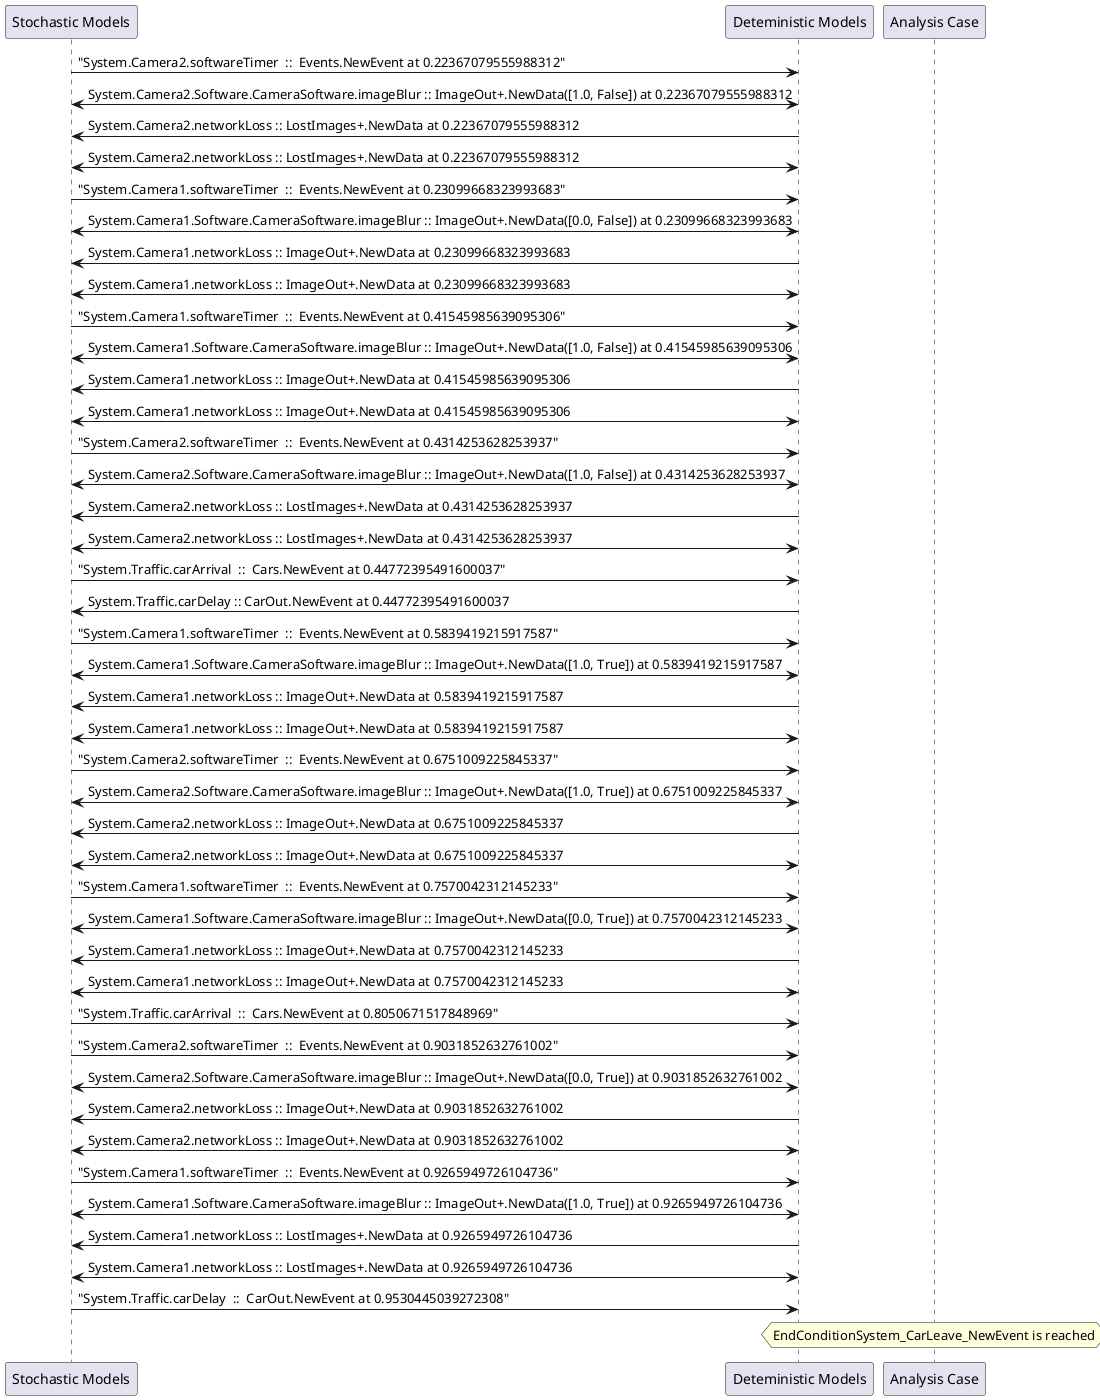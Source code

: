 
	@startuml
	participant "Stochastic Models" as stochmodel
	participant "Deteministic Models" as detmodel
	participant "Analysis Case" as analysis
	{26119_stop} stochmodel -> detmodel : "System.Camera2.softwareTimer  ::  Events.NewEvent at 0.22367079555988312"
detmodel <-> stochmodel : System.Camera2.Software.CameraSoftware.imageBlur :: ImageOut+.NewData([1.0, False]) at 0.22367079555988312
detmodel -> stochmodel : System.Camera2.networkLoss :: LostImages+.NewData at 0.22367079555988312
detmodel <-> stochmodel : System.Camera2.networkLoss :: LostImages+.NewData at 0.22367079555988312
{26103_stop} stochmodel -> detmodel : "System.Camera1.softwareTimer  ::  Events.NewEvent at 0.23099668323993683"
detmodel <-> stochmodel : System.Camera1.Software.CameraSoftware.imageBlur :: ImageOut+.NewData([0.0, False]) at 0.23099668323993683
detmodel -> stochmodel : System.Camera1.networkLoss :: ImageOut+.NewData at 0.23099668323993683
detmodel <-> stochmodel : System.Camera1.networkLoss :: ImageOut+.NewData at 0.23099668323993683
{26104_stop} stochmodel -> detmodel : "System.Camera1.softwareTimer  ::  Events.NewEvent at 0.41545985639095306"
detmodel <-> stochmodel : System.Camera1.Software.CameraSoftware.imageBlur :: ImageOut+.NewData([1.0, False]) at 0.41545985639095306
detmodel -> stochmodel : System.Camera1.networkLoss :: ImageOut+.NewData at 0.41545985639095306
detmodel <-> stochmodel : System.Camera1.networkLoss :: ImageOut+.NewData at 0.41545985639095306
{26120_stop} stochmodel -> detmodel : "System.Camera2.softwareTimer  ::  Events.NewEvent at 0.4314253628253937"
detmodel <-> stochmodel : System.Camera2.Software.CameraSoftware.imageBlur :: ImageOut+.NewData([1.0, False]) at 0.4314253628253937
detmodel -> stochmodel : System.Camera2.networkLoss :: LostImages+.NewData at 0.4314253628253937
detmodel <-> stochmodel : System.Camera2.networkLoss :: LostImages+.NewData at 0.4314253628253937
{26134_stop} stochmodel -> detmodel : "System.Traffic.carArrival  ::  Cars.NewEvent at 0.44772395491600037"
{26143_start} detmodel -> stochmodel : System.Traffic.carDelay :: CarOut.NewEvent at 0.44772395491600037
{26105_stop} stochmodel -> detmodel : "System.Camera1.softwareTimer  ::  Events.NewEvent at 0.5839419215917587"
detmodel <-> stochmodel : System.Camera1.Software.CameraSoftware.imageBlur :: ImageOut+.NewData([1.0, True]) at 0.5839419215917587
detmodel -> stochmodel : System.Camera1.networkLoss :: ImageOut+.NewData at 0.5839419215917587
detmodel <-> stochmodel : System.Camera1.networkLoss :: ImageOut+.NewData at 0.5839419215917587
{26121_stop} stochmodel -> detmodel : "System.Camera2.softwareTimer  ::  Events.NewEvent at 0.6751009225845337"
detmodel <-> stochmodel : System.Camera2.Software.CameraSoftware.imageBlur :: ImageOut+.NewData([1.0, True]) at 0.6751009225845337
detmodel -> stochmodel : System.Camera2.networkLoss :: ImageOut+.NewData at 0.6751009225845337
detmodel <-> stochmodel : System.Camera2.networkLoss :: ImageOut+.NewData at 0.6751009225845337
{26106_stop} stochmodel -> detmodel : "System.Camera1.softwareTimer  ::  Events.NewEvent at 0.7570042312145233"
detmodel <-> stochmodel : System.Camera1.Software.CameraSoftware.imageBlur :: ImageOut+.NewData([0.0, True]) at 0.7570042312145233
detmodel -> stochmodel : System.Camera1.networkLoss :: ImageOut+.NewData at 0.7570042312145233
detmodel <-> stochmodel : System.Camera1.networkLoss :: ImageOut+.NewData at 0.7570042312145233
{26135_stop} stochmodel -> detmodel : "System.Traffic.carArrival  ::  Cars.NewEvent at 0.8050671517848969"
{26122_stop} stochmodel -> detmodel : "System.Camera2.softwareTimer  ::  Events.NewEvent at 0.9031852632761002"
detmodel <-> stochmodel : System.Camera2.Software.CameraSoftware.imageBlur :: ImageOut+.NewData([0.0, True]) at 0.9031852632761002
detmodel -> stochmodel : System.Camera2.networkLoss :: ImageOut+.NewData at 0.9031852632761002
detmodel <-> stochmodel : System.Camera2.networkLoss :: ImageOut+.NewData at 0.9031852632761002
{26107_stop} stochmodel -> detmodel : "System.Camera1.softwareTimer  ::  Events.NewEvent at 0.9265949726104736"
detmodel <-> stochmodel : System.Camera1.Software.CameraSoftware.imageBlur :: ImageOut+.NewData([1.0, True]) at 0.9265949726104736
detmodel -> stochmodel : System.Camera1.networkLoss :: LostImages+.NewData at 0.9265949726104736
detmodel <-> stochmodel : System.Camera1.networkLoss :: LostImages+.NewData at 0.9265949726104736
{26143_stop} stochmodel -> detmodel : "System.Traffic.carDelay  ::  CarOut.NewEvent at 0.9530445039272308"
{26143_start} <-> {26143_stop} : delay
hnote over analysis 
EndConditionSystem_CarLeave_NewEvent is reached
endnote
@enduml